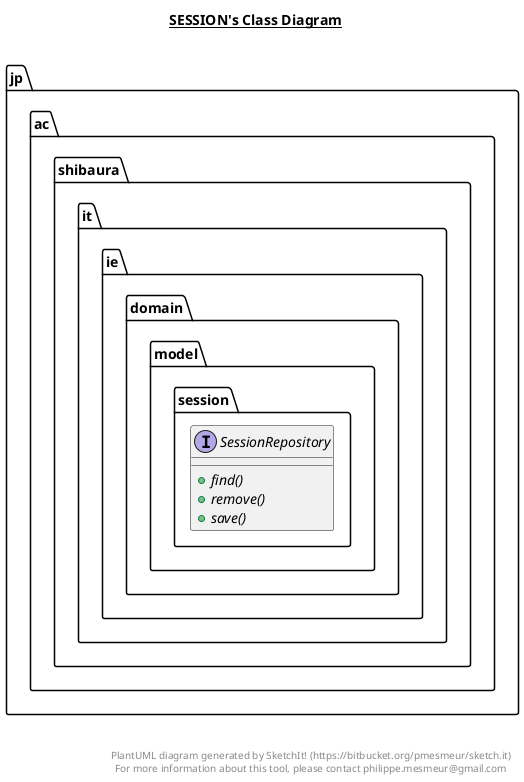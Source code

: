 @startuml

title __SESSION's Class Diagram__\n

  namespace jp.ac.shibaura.it.ie {
    namespace domain.model.session {
      interface jp.ac.shibaura.it.ie.domain.model.session.SessionRepository {
          {abstract} + find()
          {abstract} + remove()
          {abstract} + save()
      }
    }
  }
  



right footer


PlantUML diagram generated by SketchIt! (https://bitbucket.org/pmesmeur/sketch.it)
For more information about this tool, please contact philippe.mesmeur@gmail.com
endfooter

@enduml
